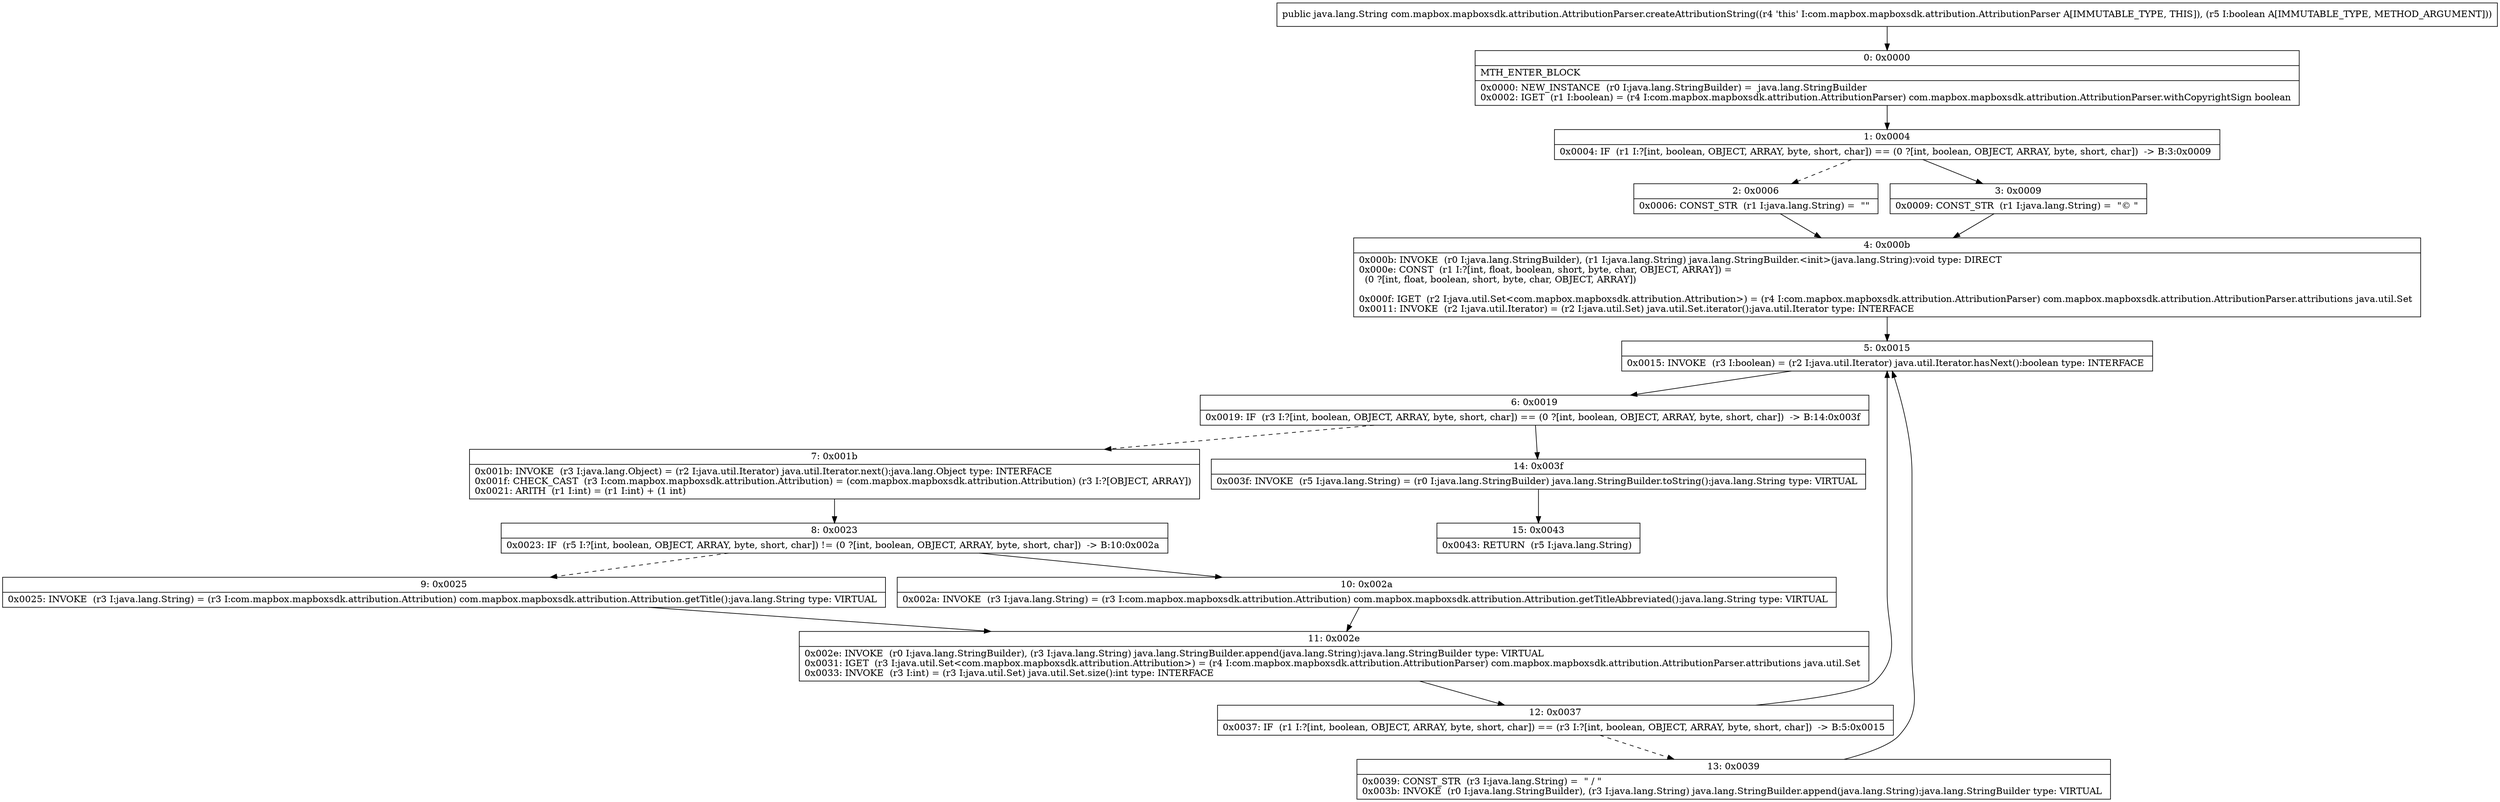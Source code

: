 digraph "CFG forcom.mapbox.mapboxsdk.attribution.AttributionParser.createAttributionString(Z)Ljava\/lang\/String;" {
Node_0 [shape=record,label="{0\:\ 0x0000|MTH_ENTER_BLOCK\l|0x0000: NEW_INSTANCE  (r0 I:java.lang.StringBuilder) =  java.lang.StringBuilder \l0x0002: IGET  (r1 I:boolean) = (r4 I:com.mapbox.mapboxsdk.attribution.AttributionParser) com.mapbox.mapboxsdk.attribution.AttributionParser.withCopyrightSign boolean \l}"];
Node_1 [shape=record,label="{1\:\ 0x0004|0x0004: IF  (r1 I:?[int, boolean, OBJECT, ARRAY, byte, short, char]) == (0 ?[int, boolean, OBJECT, ARRAY, byte, short, char])  \-\> B:3:0x0009 \l}"];
Node_2 [shape=record,label="{2\:\ 0x0006|0x0006: CONST_STR  (r1 I:java.lang.String) =  \"\" \l}"];
Node_3 [shape=record,label="{3\:\ 0x0009|0x0009: CONST_STR  (r1 I:java.lang.String) =  \"© \" \l}"];
Node_4 [shape=record,label="{4\:\ 0x000b|0x000b: INVOKE  (r0 I:java.lang.StringBuilder), (r1 I:java.lang.String) java.lang.StringBuilder.\<init\>(java.lang.String):void type: DIRECT \l0x000e: CONST  (r1 I:?[int, float, boolean, short, byte, char, OBJECT, ARRAY]) = \l  (0 ?[int, float, boolean, short, byte, char, OBJECT, ARRAY])\l \l0x000f: IGET  (r2 I:java.util.Set\<com.mapbox.mapboxsdk.attribution.Attribution\>) = (r4 I:com.mapbox.mapboxsdk.attribution.AttributionParser) com.mapbox.mapboxsdk.attribution.AttributionParser.attributions java.util.Set \l0x0011: INVOKE  (r2 I:java.util.Iterator) = (r2 I:java.util.Set) java.util.Set.iterator():java.util.Iterator type: INTERFACE \l}"];
Node_5 [shape=record,label="{5\:\ 0x0015|0x0015: INVOKE  (r3 I:boolean) = (r2 I:java.util.Iterator) java.util.Iterator.hasNext():boolean type: INTERFACE \l}"];
Node_6 [shape=record,label="{6\:\ 0x0019|0x0019: IF  (r3 I:?[int, boolean, OBJECT, ARRAY, byte, short, char]) == (0 ?[int, boolean, OBJECT, ARRAY, byte, short, char])  \-\> B:14:0x003f \l}"];
Node_7 [shape=record,label="{7\:\ 0x001b|0x001b: INVOKE  (r3 I:java.lang.Object) = (r2 I:java.util.Iterator) java.util.Iterator.next():java.lang.Object type: INTERFACE \l0x001f: CHECK_CAST  (r3 I:com.mapbox.mapboxsdk.attribution.Attribution) = (com.mapbox.mapboxsdk.attribution.Attribution) (r3 I:?[OBJECT, ARRAY]) \l0x0021: ARITH  (r1 I:int) = (r1 I:int) + (1 int) \l}"];
Node_8 [shape=record,label="{8\:\ 0x0023|0x0023: IF  (r5 I:?[int, boolean, OBJECT, ARRAY, byte, short, char]) != (0 ?[int, boolean, OBJECT, ARRAY, byte, short, char])  \-\> B:10:0x002a \l}"];
Node_9 [shape=record,label="{9\:\ 0x0025|0x0025: INVOKE  (r3 I:java.lang.String) = (r3 I:com.mapbox.mapboxsdk.attribution.Attribution) com.mapbox.mapboxsdk.attribution.Attribution.getTitle():java.lang.String type: VIRTUAL \l}"];
Node_10 [shape=record,label="{10\:\ 0x002a|0x002a: INVOKE  (r3 I:java.lang.String) = (r3 I:com.mapbox.mapboxsdk.attribution.Attribution) com.mapbox.mapboxsdk.attribution.Attribution.getTitleAbbreviated():java.lang.String type: VIRTUAL \l}"];
Node_11 [shape=record,label="{11\:\ 0x002e|0x002e: INVOKE  (r0 I:java.lang.StringBuilder), (r3 I:java.lang.String) java.lang.StringBuilder.append(java.lang.String):java.lang.StringBuilder type: VIRTUAL \l0x0031: IGET  (r3 I:java.util.Set\<com.mapbox.mapboxsdk.attribution.Attribution\>) = (r4 I:com.mapbox.mapboxsdk.attribution.AttributionParser) com.mapbox.mapboxsdk.attribution.AttributionParser.attributions java.util.Set \l0x0033: INVOKE  (r3 I:int) = (r3 I:java.util.Set) java.util.Set.size():int type: INTERFACE \l}"];
Node_12 [shape=record,label="{12\:\ 0x0037|0x0037: IF  (r1 I:?[int, boolean, OBJECT, ARRAY, byte, short, char]) == (r3 I:?[int, boolean, OBJECT, ARRAY, byte, short, char])  \-\> B:5:0x0015 \l}"];
Node_13 [shape=record,label="{13\:\ 0x0039|0x0039: CONST_STR  (r3 I:java.lang.String) =  \" \/ \" \l0x003b: INVOKE  (r0 I:java.lang.StringBuilder), (r3 I:java.lang.String) java.lang.StringBuilder.append(java.lang.String):java.lang.StringBuilder type: VIRTUAL \l}"];
Node_14 [shape=record,label="{14\:\ 0x003f|0x003f: INVOKE  (r5 I:java.lang.String) = (r0 I:java.lang.StringBuilder) java.lang.StringBuilder.toString():java.lang.String type: VIRTUAL \l}"];
Node_15 [shape=record,label="{15\:\ 0x0043|0x0043: RETURN  (r5 I:java.lang.String) \l}"];
MethodNode[shape=record,label="{public java.lang.String com.mapbox.mapboxsdk.attribution.AttributionParser.createAttributionString((r4 'this' I:com.mapbox.mapboxsdk.attribution.AttributionParser A[IMMUTABLE_TYPE, THIS]), (r5 I:boolean A[IMMUTABLE_TYPE, METHOD_ARGUMENT])) }"];
MethodNode -> Node_0;
Node_0 -> Node_1;
Node_1 -> Node_2[style=dashed];
Node_1 -> Node_3;
Node_2 -> Node_4;
Node_3 -> Node_4;
Node_4 -> Node_5;
Node_5 -> Node_6;
Node_6 -> Node_7[style=dashed];
Node_6 -> Node_14;
Node_7 -> Node_8;
Node_8 -> Node_9[style=dashed];
Node_8 -> Node_10;
Node_9 -> Node_11;
Node_10 -> Node_11;
Node_11 -> Node_12;
Node_12 -> Node_5;
Node_12 -> Node_13[style=dashed];
Node_13 -> Node_5;
Node_14 -> Node_15;
}

